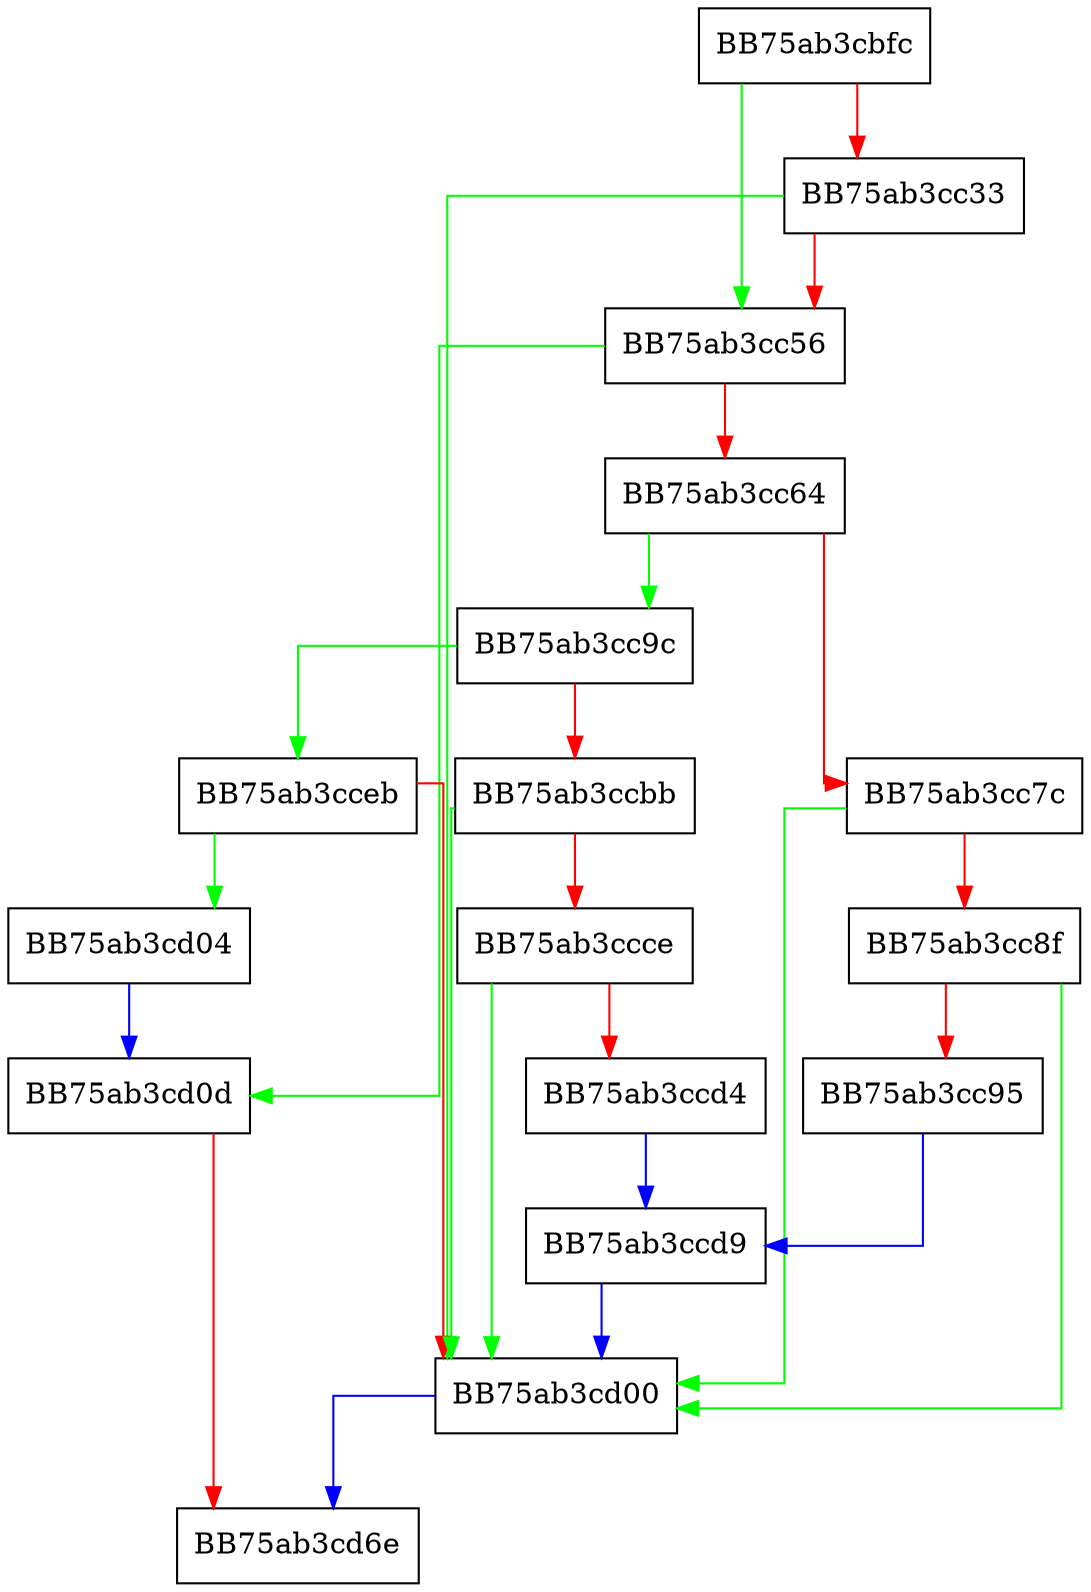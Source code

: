 digraph add_clsid {
  node [shape="box"];
  graph [splines=ortho];
  BB75ab3cbfc -> BB75ab3cc56 [color="green"];
  BB75ab3cbfc -> BB75ab3cc33 [color="red"];
  BB75ab3cc33 -> BB75ab3cd00 [color="green"];
  BB75ab3cc33 -> BB75ab3cc56 [color="red"];
  BB75ab3cc56 -> BB75ab3cd0d [color="green"];
  BB75ab3cc56 -> BB75ab3cc64 [color="red"];
  BB75ab3cc64 -> BB75ab3cc9c [color="green"];
  BB75ab3cc64 -> BB75ab3cc7c [color="red"];
  BB75ab3cc7c -> BB75ab3cd00 [color="green"];
  BB75ab3cc7c -> BB75ab3cc8f [color="red"];
  BB75ab3cc8f -> BB75ab3cd00 [color="green"];
  BB75ab3cc8f -> BB75ab3cc95 [color="red"];
  BB75ab3cc95 -> BB75ab3ccd9 [color="blue"];
  BB75ab3cc9c -> BB75ab3cceb [color="green"];
  BB75ab3cc9c -> BB75ab3ccbb [color="red"];
  BB75ab3ccbb -> BB75ab3cd00 [color="green"];
  BB75ab3ccbb -> BB75ab3ccce [color="red"];
  BB75ab3ccce -> BB75ab3cd00 [color="green"];
  BB75ab3ccce -> BB75ab3ccd4 [color="red"];
  BB75ab3ccd4 -> BB75ab3ccd9 [color="blue"];
  BB75ab3ccd9 -> BB75ab3cd00 [color="blue"];
  BB75ab3cceb -> BB75ab3cd04 [color="green"];
  BB75ab3cceb -> BB75ab3cd00 [color="red"];
  BB75ab3cd00 -> BB75ab3cd6e [color="blue"];
  BB75ab3cd04 -> BB75ab3cd0d [color="blue"];
  BB75ab3cd0d -> BB75ab3cd6e [color="red"];
}